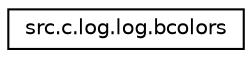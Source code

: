digraph "Graphical Class Hierarchy"
{
  edge [fontname="Helvetica",fontsize="10",labelfontname="Helvetica",labelfontsize="10"];
  node [fontname="Helvetica",fontsize="10",shape=record];
  rankdir="LR";
  Node1 [label="src.c.log.log.bcolors",height=0.2,width=0.4,color="black", fillcolor="white", style="filled",URL="$classsrc_1_1c_1_1log_1_1log_1_1bcolors.html"];
}
